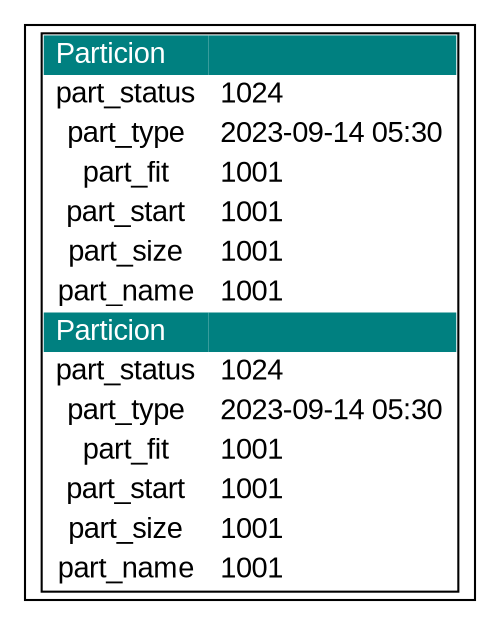 digraph G {
  subgraph cluster { margin="0.0" penwidth="1.0"
    tbl [shape=none fontname="Arial" label=<
        <table border="1" cellborder="0" cellspacing="0">
        <tr>
            <td bgcolor="teal" align="left"><font color="white"> Particion </font></td>
            <td bgcolor="teal" align="left"><font color="white"> </font></td>
        </tr>
        <tr>
            <td bgcolor="white" align="center"> part_status </td>
            <td bgcolor="white" align="left"> 1024 </td>
        </tr>
        <tr>
            <td bgcolor="white" align="center"> part_type </td>
            <td bgcolor="white" align="left"> 2023-09-14 05:30 </td>
        </tr>
        <tr>
            <td bgcolor="white" align="center"> part_fit </td>
            <td bgcolor="white" align="left"> 1001 </td>
        </tr>
        <tr>
            <td bgcolor="white" align="center"> part_start </td>
            <td bgcolor="white" align="left"> 1001 </td>
        </tr>
        <tr>
            <td bgcolor="white" align="center"> part_size </td>
            <td bgcolor="white" align="left"> 1001 </td>
        </tr>
        <tr>
            <td bgcolor="white" align="center"> part_name </td>
            <td bgcolor="white" align="left"> 1001 </td>
        </tr>
        <tr>
            <td bgcolor="teal" align="left"><font color="white"> Particion </font></td>
            <td bgcolor="teal" align="left"><font color="white"> </font></td>
        </tr>
        <tr>
            <td bgcolor="white" align="center"> part_status </td>
            <td bgcolor="white" align="left"> 1024 </td>
        </tr>
        <tr>
            <td bgcolor="white" align="center"> part_type </td>
            <td bgcolor="white" align="left"> 2023-09-14 05:30 </td>
        </tr>
        <tr>
            <td bgcolor="white" align="center"> part_fit </td>
            <td bgcolor="white" align="left"> 1001 </td>
        </tr>
        <tr>
            <td bgcolor="white" align="center"> part_start </td>
            <td bgcolor="white" align="left"> 1001 </td>
        </tr>
        <tr>
            <td bgcolor="white" align="center"> part_size </td>
            <td bgcolor="white" align="left"> 1001 </td>
        </tr>
        <tr>
            <td bgcolor="white" align="center"> part_name </td>
            <td bgcolor="white" align="left"> 1001 </td>
        </tr>
        </table>
    >];
  }
}